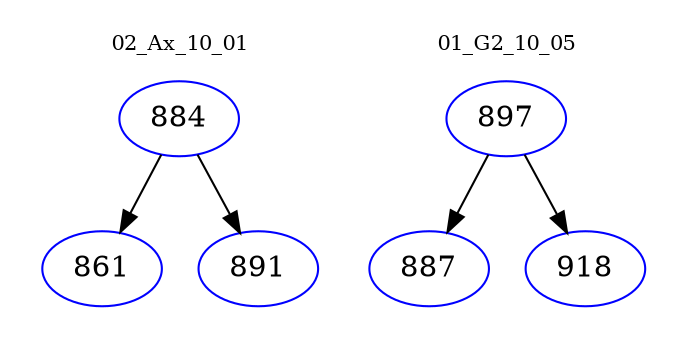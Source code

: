 digraph{
subgraph cluster_0 {
color = white
label = "02_Ax_10_01";
fontsize=10;
T0_884 [label="884", color="blue"]
T0_884 -> T0_861 [color="black"]
T0_861 [label="861", color="blue"]
T0_884 -> T0_891 [color="black"]
T0_891 [label="891", color="blue"]
}
subgraph cluster_1 {
color = white
label = "01_G2_10_05";
fontsize=10;
T1_897 [label="897", color="blue"]
T1_897 -> T1_887 [color="black"]
T1_887 [label="887", color="blue"]
T1_897 -> T1_918 [color="black"]
T1_918 [label="918", color="blue"]
}
}
